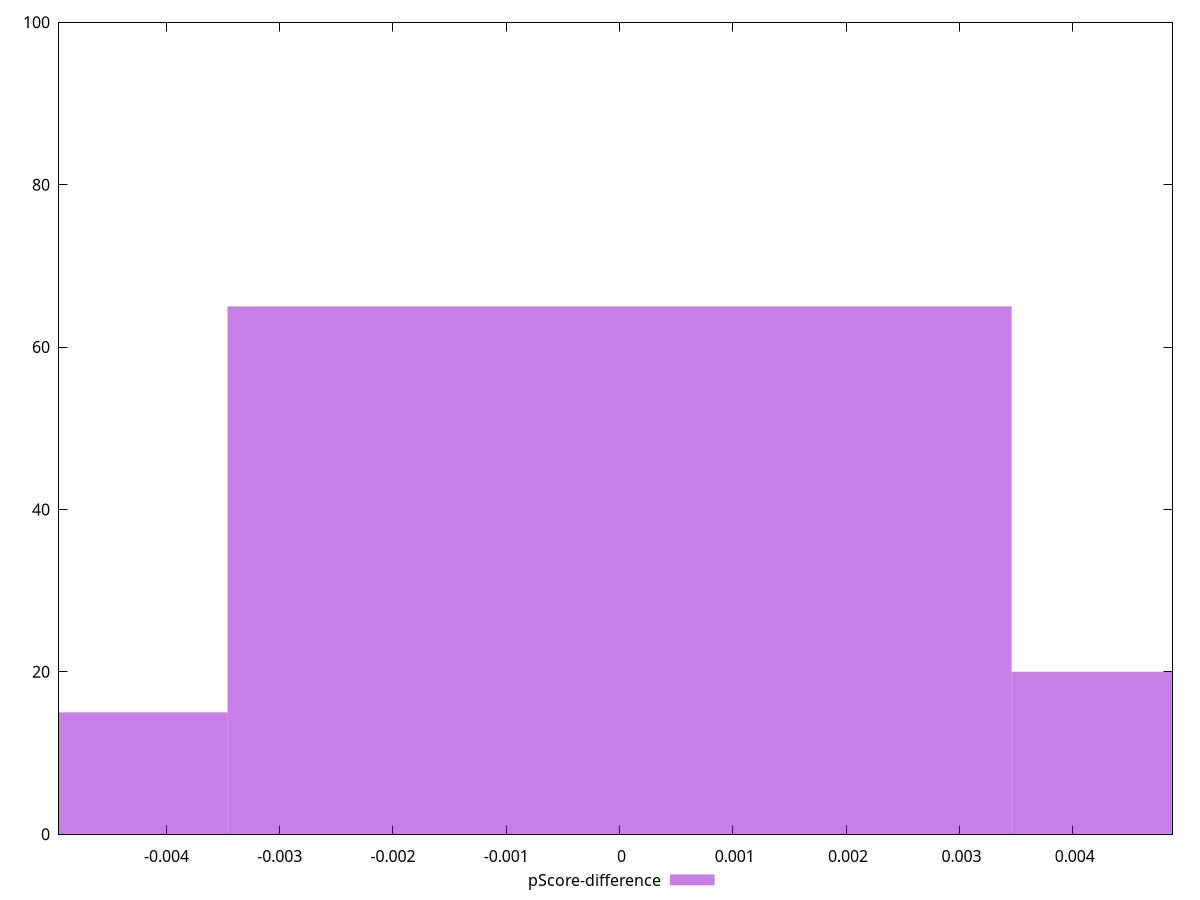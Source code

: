reset

$pScoreDifference <<EOF
0.006921528887043634 20
0 65
-0.006921528887043634 15
EOF

set key outside below
set boxwidth 0.006921528887043634
set xrange [-0.004948341659777977:0.004881073709296357]
set yrange [0:100]
set trange [0:100]
set style fill transparent solid 0.5 noborder
set terminal svg size 640, 490 enhanced background rgb 'white'
set output "report_00017_2021-02-10T15-08-03.406Z/first-cpu-idle/samples/pages/pScore-difference/histogram.svg"

plot $pScoreDifference title "pScore-difference" with boxes

reset
